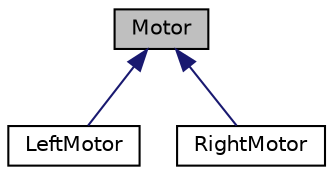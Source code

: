 digraph "Motor"
{
 // LATEX_PDF_SIZE
  edge [fontname="Helvetica",fontsize="10",labelfontname="Helvetica",labelfontsize="10"];
  node [fontname="Helvetica",fontsize="10",shape=record];
  Node1 [label="Motor",height=0.2,width=0.4,color="black", fillcolor="grey75", style="filled", fontcolor="black",tooltip="A PID Motor class using FreeRTOS threads, ESP32Encoder and ESP32PWM."];
  Node1 -> Node2 [dir="back",color="midnightblue",fontsize="10",style="solid",fontname="Helvetica"];
  Node2 [label="LeftMotor",height=0.2,width=0.4,color="black", fillcolor="white", style="filled",URL="$classLeftMotor.html",tooltip=" "];
  Node1 -> Node3 [dir="back",color="midnightblue",fontsize="10",style="solid",fontname="Helvetica"];
  Node3 [label="RightMotor",height=0.2,width=0.4,color="black", fillcolor="white", style="filled",URL="$classRightMotor.html",tooltip=" "];
}
